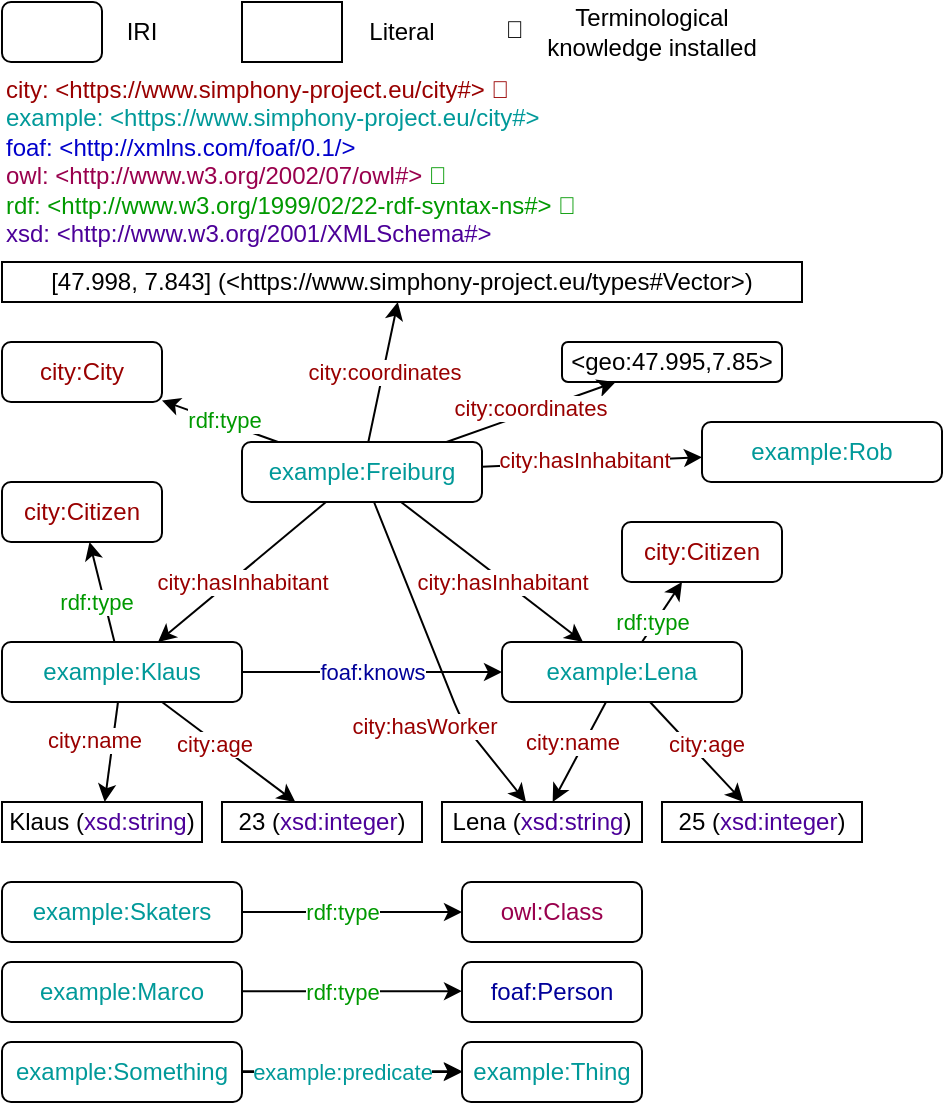 <mxfile version="20.3.0" type="device"><diagram id="OcSXqWj7B0u8RQeyNCZC" name="Seite-1"><mxGraphModel dx="438" dy="744" grid="1" gridSize="10" guides="1" tooltips="1" connect="1" arrows="1" fold="1" page="1" pageScale="1" pageWidth="827" pageHeight="1169" math="0" shadow="0"><root><mxCell id="0"/><mxCell id="1" parent="0"/><mxCell id="ug4lYzkZQGoWlrxd4aVf-2" value="&lt;font color=&quot;#009999&quot;&gt;example:Freiburg&lt;/font&gt;" style="rounded=1;whiteSpace=wrap;html=1;" vertex="1" parent="1"><mxGeometry x="170" y="240" width="120" height="30" as="geometry"/></mxCell><mxCell id="ug4lYzkZQGoWlrxd4aVf-3" value="&lt;font color=&quot;#009999&quot;&gt;example:Klaus&lt;/font&gt;" style="rounded=1;whiteSpace=wrap;html=1;" vertex="1" parent="1"><mxGeometry x="50" y="340" width="120" height="30" as="geometry"/></mxCell><mxCell id="ug4lYzkZQGoWlrxd4aVf-4" value="&lt;font color=&quot;#009999&quot;&gt;example:Lena&lt;/font&gt;" style="rounded=1;whiteSpace=wrap;html=1;" vertex="1" parent="1"><mxGeometry x="300" y="340" width="120" height="30" as="geometry"/></mxCell><mxCell id="ug4lYzkZQGoWlrxd4aVf-6" value="Klaus (&lt;font color=&quot;#4C0099&quot;&gt;xsd:string&lt;/font&gt;)" style="rounded=0;whiteSpace=wrap;html=1;" vertex="1" parent="1"><mxGeometry x="50" y="420" width="100" height="20" as="geometry"/></mxCell><mxCell id="ug4lYzkZQGoWlrxd4aVf-7" value="23 (&lt;font color=&quot;#4C0099&quot;&gt;xsd:integer&lt;/font&gt;)" style="rounded=0;whiteSpace=wrap;html=1;" vertex="1" parent="1"><mxGeometry x="160" y="420" width="100" height="20" as="geometry"/></mxCell><mxCell id="ug4lYzkZQGoWlrxd4aVf-8" value="&lt;font color=&quot;#990000&quot;&gt;city:Citizen&lt;/font&gt;" style="rounded=1;whiteSpace=wrap;html=1;" vertex="1" parent="1"><mxGeometry x="50" y="260" width="80" height="30" as="geometry"/></mxCell><mxCell id="ug4lYzkZQGoWlrxd4aVf-10" value="25 (&lt;font color=&quot;#4C0099&quot;&gt;xsd:integer&lt;/font&gt;)" style="rounded=0;whiteSpace=wrap;html=1;" vertex="1" parent="1"><mxGeometry x="380" y="420" width="100" height="20" as="geometry"/></mxCell><mxCell id="ug4lYzkZQGoWlrxd4aVf-11" value="Lena (&lt;font color=&quot;#4C0099&quot;&gt;xsd:string&lt;/font&gt;)" style="rounded=0;whiteSpace=wrap;html=1;" vertex="1" parent="1"><mxGeometry x="270" y="420" width="100" height="20" as="geometry"/></mxCell><mxCell id="ug4lYzkZQGoWlrxd4aVf-13" value="" style="endArrow=classic;html=1;rounded=0;" edge="1" parent="1" source="ug4lYzkZQGoWlrxd4aVf-3" target="ug4lYzkZQGoWlrxd4aVf-6"><mxGeometry width="50" height="50" relative="1" as="geometry"><mxPoint x="240" y="450" as="sourcePoint"/><mxPoint x="290" y="400" as="targetPoint"/></mxGeometry></mxCell><mxCell id="ug4lYzkZQGoWlrxd4aVf-26" value="city:name" style="edgeLabel;html=1;align=center;verticalAlign=middle;resizable=0;points=[];fontColor=#990000;" vertex="1" connectable="0" parent="ug4lYzkZQGoWlrxd4aVf-13"><mxGeometry x="-0.446" y="4" relative="1" as="geometry"><mxPoint x="-14" y="4" as="offset"/></mxGeometry></mxCell><mxCell id="ug4lYzkZQGoWlrxd4aVf-14" value="" style="endArrow=classic;html=1;rounded=0;" edge="1" parent="1" source="ug4lYzkZQGoWlrxd4aVf-3" target="ug4lYzkZQGoWlrxd4aVf-7"><mxGeometry width="50" height="50" relative="1" as="geometry"><mxPoint x="108.462" y="370" as="sourcePoint"/><mxPoint x="77.692" y="410" as="targetPoint"/></mxGeometry></mxCell><mxCell id="ug4lYzkZQGoWlrxd4aVf-27" value="city:age" style="edgeLabel;html=1;align=center;verticalAlign=middle;resizable=0;points=[];fontColor=#990000;" vertex="1" connectable="0" parent="ug4lYzkZQGoWlrxd4aVf-14"><mxGeometry x="-0.478" y="-3" relative="1" as="geometry"><mxPoint x="10" y="5" as="offset"/></mxGeometry></mxCell><mxCell id="ug4lYzkZQGoWlrxd4aVf-15" value="" style="endArrow=classic;html=1;rounded=0;" edge="1" parent="1" source="ug4lYzkZQGoWlrxd4aVf-4" target="ug4lYzkZQGoWlrxd4aVf-11"><mxGeometry width="50" height="50" relative="1" as="geometry"><mxPoint x="118.462" y="380" as="sourcePoint"/><mxPoint x="87.692" y="420" as="targetPoint"/></mxGeometry></mxCell><mxCell id="ug4lYzkZQGoWlrxd4aVf-29" value="city:name" style="edgeLabel;html=1;align=center;verticalAlign=middle;resizable=0;points=[];fontColor=#990000;" vertex="1" connectable="0" parent="ug4lYzkZQGoWlrxd4aVf-15"><mxGeometry x="-0.483" y="-2" relative="1" as="geometry"><mxPoint x="-9" y="8" as="offset"/></mxGeometry></mxCell><mxCell id="ug4lYzkZQGoWlrxd4aVf-16" value="" style="endArrow=classic;html=1;rounded=0;" edge="1" parent="1" source="ug4lYzkZQGoWlrxd4aVf-4" target="ug4lYzkZQGoWlrxd4aVf-10"><mxGeometry width="50" height="50" relative="1" as="geometry"><mxPoint x="356.364" y="380" as="sourcePoint"/><mxPoint x="329.091" y="410" as="targetPoint"/></mxGeometry></mxCell><mxCell id="ug4lYzkZQGoWlrxd4aVf-30" value="city:age" style="edgeLabel;html=1;align=center;verticalAlign=middle;resizable=0;points=[];fontColor=#990000;" vertex="1" connectable="0" parent="ug4lYzkZQGoWlrxd4aVf-16"><mxGeometry x="0.472" relative="1" as="geometry"><mxPoint x="-7" y="-16" as="offset"/></mxGeometry></mxCell><mxCell id="ug4lYzkZQGoWlrxd4aVf-18" value="" style="endArrow=classic;html=1;rounded=0;" edge="1" parent="1" source="ug4lYzkZQGoWlrxd4aVf-2" target="ug4lYzkZQGoWlrxd4aVf-3"><mxGeometry width="50" height="50" relative="1" as="geometry"><mxPoint x="330" y="480" as="sourcePoint"/><mxPoint x="339.091" y="420" as="targetPoint"/></mxGeometry></mxCell><mxCell id="ug4lYzkZQGoWlrxd4aVf-24" value="city:hasInhabitant" style="edgeLabel;html=1;align=center;verticalAlign=middle;resizable=0;points=[];fontColor=#990000;" vertex="1" connectable="0" parent="ug4lYzkZQGoWlrxd4aVf-18"><mxGeometry x="-0.272" y="-1" relative="1" as="geometry"><mxPoint x="-11" y="15" as="offset"/></mxGeometry></mxCell><mxCell id="ug4lYzkZQGoWlrxd4aVf-20" value="" style="endArrow=classic;html=1;rounded=0;" edge="1" parent="1" source="ug4lYzkZQGoWlrxd4aVf-2" target="ug4lYzkZQGoWlrxd4aVf-4"><mxGeometry width="50" height="50" relative="1" as="geometry"><mxPoint x="376.364" y="400" as="sourcePoint"/><mxPoint x="349.091" y="430" as="targetPoint"/></mxGeometry></mxCell><mxCell id="ug4lYzkZQGoWlrxd4aVf-25" value="city:hasInhabitant" style="edgeLabel;html=1;align=center;verticalAlign=middle;resizable=0;points=[];fontColor=#990000;" vertex="1" connectable="0" parent="ug4lYzkZQGoWlrxd4aVf-20"><mxGeometry x="0.32" y="4" relative="1" as="geometry"><mxPoint x="-12" y="-3" as="offset"/></mxGeometry></mxCell><mxCell id="ug4lYzkZQGoWlrxd4aVf-22" value="foaf:knows" style="endArrow=classic;html=1;rounded=0;fontColor=#000099;" edge="1" parent="1" source="ug4lYzkZQGoWlrxd4aVf-3" target="ug4lYzkZQGoWlrxd4aVf-4"><mxGeometry width="50" height="50" relative="1" as="geometry"><mxPoint x="386.364" y="410" as="sourcePoint"/><mxPoint x="359.091" y="440" as="targetPoint"/></mxGeometry></mxCell><mxCell id="ug4lYzkZQGoWlrxd4aVf-31" value="" style="endArrow=classic;html=1;rounded=0;" edge="1" parent="1" source="ug4lYzkZQGoWlrxd4aVf-3" target="ug4lYzkZQGoWlrxd4aVf-8"><mxGeometry width="50" height="50" relative="1" as="geometry"><mxPoint x="240" y="450" as="sourcePoint"/><mxPoint x="290" y="400" as="targetPoint"/></mxGeometry></mxCell><mxCell id="ug4lYzkZQGoWlrxd4aVf-32" value="rdf:type" style="edgeLabel;html=1;align=center;verticalAlign=middle;resizable=0;points=[];fontColor=#009900;" vertex="1" connectable="0" parent="ug4lYzkZQGoWlrxd4aVf-31"><mxGeometry x="-0.561" y="3" relative="1" as="geometry"><mxPoint x="-4" y="-10" as="offset"/></mxGeometry></mxCell><mxCell id="ug4lYzkZQGoWlrxd4aVf-33" value="&lt;font color=&quot;#990000&quot;&gt;city:Citizen&lt;/font&gt;" style="rounded=1;whiteSpace=wrap;html=1;" vertex="1" parent="1"><mxGeometry x="360" y="280" width="80" height="30" as="geometry"/></mxCell><mxCell id="ug4lYzkZQGoWlrxd4aVf-34" value="" style="endArrow=classic;html=1;rounded=0;" edge="1" parent="1" target="ug4lYzkZQGoWlrxd4aVf-33" source="ug4lYzkZQGoWlrxd4aVf-4"><mxGeometry width="50" height="50" relative="1" as="geometry"><mxPoint x="386.25" y="320" as="sourcePoint"/><mxPoint x="570" y="380" as="targetPoint"/></mxGeometry></mxCell><mxCell id="ug4lYzkZQGoWlrxd4aVf-35" value="rdf:type" style="edgeLabel;html=1;align=center;verticalAlign=middle;resizable=0;points=[];fontColor=#009900;" vertex="1" connectable="0" parent="ug4lYzkZQGoWlrxd4aVf-34"><mxGeometry x="-0.561" y="3" relative="1" as="geometry"><mxPoint x="3" y="-2" as="offset"/></mxGeometry></mxCell><mxCell id="ug4lYzkZQGoWlrxd4aVf-36" value="&lt;font color=&quot;#990000&quot;&gt;city:City&lt;/font&gt;" style="rounded=1;whiteSpace=wrap;html=1;" vertex="1" parent="1"><mxGeometry x="50" y="190" width="80" height="30" as="geometry"/></mxCell><mxCell id="ug4lYzkZQGoWlrxd4aVf-37" value="" style="endArrow=classic;html=1;rounded=0;" edge="1" parent="1" source="ug4lYzkZQGoWlrxd4aVf-2" target="ug4lYzkZQGoWlrxd4aVf-36"><mxGeometry width="50" height="50" relative="1" as="geometry"><mxPoint x="376" y="350" as="sourcePoint"/><mxPoint x="404" y="280" as="targetPoint"/></mxGeometry></mxCell><mxCell id="ug4lYzkZQGoWlrxd4aVf-38" value="rdf:type" style="edgeLabel;html=1;align=center;verticalAlign=middle;resizable=0;points=[];fontColor=#009900;" vertex="1" connectable="0" parent="ug4lYzkZQGoWlrxd4aVf-37"><mxGeometry x="-0.561" y="3" relative="1" as="geometry"><mxPoint x="-14" y="-10" as="offset"/></mxGeometry></mxCell><mxCell id="ug4lYzkZQGoWlrxd4aVf-39" value="[47.998, 7.843] (&amp;lt;https://www.simphony-project.eu/types#Vector&amp;gt;)" style="rounded=0;whiteSpace=wrap;html=1;verticalAlign=middle;" vertex="1" parent="1"><mxGeometry x="50" y="150" width="400" height="20" as="geometry"/></mxCell><mxCell id="ug4lYzkZQGoWlrxd4aVf-40" value="&amp;lt;geo:47.995,7.85&amp;gt;" style="rounded=1;whiteSpace=wrap;html=1;" vertex="1" parent="1"><mxGeometry x="330" y="190" width="110" height="20" as="geometry"/></mxCell><mxCell id="ug4lYzkZQGoWlrxd4aVf-41" value="" style="endArrow=classic;html=1;rounded=0;" edge="1" parent="1" source="ug4lYzkZQGoWlrxd4aVf-2" target="ug4lYzkZQGoWlrxd4aVf-39"><mxGeometry width="50" height="50" relative="1" as="geometry"><mxPoint x="110" y="380" as="sourcePoint"/><mxPoint x="76.667" y="430" as="targetPoint"/></mxGeometry></mxCell><mxCell id="ug4lYzkZQGoWlrxd4aVf-42" value="city:coordinates" style="edgeLabel;html=1;align=center;verticalAlign=middle;resizable=0;points=[];fontColor=#990000;" vertex="1" connectable="0" parent="ug4lYzkZQGoWlrxd4aVf-41"><mxGeometry x="-0.446" y="4" relative="1" as="geometry"><mxPoint x="7" y="-15" as="offset"/></mxGeometry></mxCell><mxCell id="ug4lYzkZQGoWlrxd4aVf-44" value="" style="endArrow=classic;html=1;rounded=0;" edge="1" parent="1" source="ug4lYzkZQGoWlrxd4aVf-2" target="ug4lYzkZQGoWlrxd4aVf-40"><mxGeometry width="50" height="50" relative="1" as="geometry"><mxPoint x="243.158" y="250" as="sourcePoint"/><mxPoint x="257.895" y="180" as="targetPoint"/></mxGeometry></mxCell><mxCell id="ug4lYzkZQGoWlrxd4aVf-45" value="city:coordinates" style="edgeLabel;html=1;align=center;verticalAlign=middle;resizable=0;points=[];fontColor=#990000;" vertex="1" connectable="0" parent="ug4lYzkZQGoWlrxd4aVf-44"><mxGeometry x="-0.446" y="4" relative="1" as="geometry"><mxPoint x="19" y="-5" as="offset"/></mxGeometry></mxCell><mxCell id="ug4lYzkZQGoWlrxd4aVf-46" value="&lt;div&gt;&lt;font color=&quot;#990000&quot;&gt;city: &amp;lt;https://www.simphony-project.eu/city#&amp;gt; 💾&lt;br&gt;&lt;/font&gt;&lt;/div&gt;&lt;div&gt;&lt;div&gt;&lt;font color=&quot;#009999&quot;&gt;example: &amp;lt;https://www.simphony-project.eu/city#&amp;gt;&lt;/font&gt;&lt;/div&gt;&lt;font color=&quot;#990000&quot;&gt;&lt;/font&gt;&lt;/div&gt;&lt;div&gt;&lt;font color=&quot;#0000CC&quot;&gt;foaf: &amp;lt;http://xmlns.com/foaf/0.1/&amp;gt; &lt;br&gt;&lt;/font&gt;&lt;/div&gt;&lt;div&gt;&lt;font color=&quot;#0000CC&quot;&gt;&lt;font color=&quot;#99004D&quot;&gt;owl: &amp;lt;http://www.w3.org/2002/07/owl#&amp;gt;&lt;/font&gt; &lt;/font&gt;&lt;font color=&quot;#009900&quot;&gt;💾&lt;/font&gt;&lt;font color=&quot;#0000CC&quot;&gt;&lt;/font&gt;&lt;/div&gt;&lt;div&gt;&lt;font color=&quot;#009900&quot;&gt;rdf: &amp;lt;http://www.w3.org/1999/02/22-rdf-syntax-ns#&amp;gt; 💾&lt;br&gt;&lt;/font&gt;&lt;/div&gt;&lt;div&gt;&lt;font color=&quot;#4C0099&quot;&gt;xsd: &amp;lt;http://www.w3.org/2001/XMLSchema#&amp;gt;&lt;/font&gt;&lt;/div&gt;" style="text;html=1;strokeColor=none;fillColor=none;align=left;verticalAlign=top;whiteSpace=wrap;rounded=0;" vertex="1" parent="1"><mxGeometry x="50" y="50" width="400" height="80" as="geometry"/></mxCell><mxCell id="ug4lYzkZQGoWlrxd4aVf-47" value="" style="rounded=1;whiteSpace=wrap;html=1;" vertex="1" parent="1"><mxGeometry x="50" y="20" width="50" height="30" as="geometry"/></mxCell><mxCell id="ug4lYzkZQGoWlrxd4aVf-48" value="IRI" style="text;html=1;strokeColor=none;fillColor=none;align=center;verticalAlign=middle;whiteSpace=wrap;rounded=0;" vertex="1" parent="1"><mxGeometry x="110" y="20" width="20" height="30" as="geometry"/></mxCell><mxCell id="ug4lYzkZQGoWlrxd4aVf-49" value="" style="rounded=0;whiteSpace=wrap;html=1;" vertex="1" parent="1"><mxGeometry x="170" y="20" width="50" height="30" as="geometry"/></mxCell><mxCell id="ug4lYzkZQGoWlrxd4aVf-51" value="Literal" style="text;html=1;strokeColor=none;fillColor=none;align=center;verticalAlign=middle;whiteSpace=wrap;rounded=0;" vertex="1" parent="1"><mxGeometry x="230" y="20" width="40" height="30" as="geometry"/></mxCell><mxCell id="ug4lYzkZQGoWlrxd4aVf-52" value="💾 " style="text;whiteSpace=wrap;html=1;fontColor=#000000;" vertex="1" parent="1"><mxGeometry x="300" y="20" width="150" height="30" as="geometry"/></mxCell><mxCell id="ug4lYzkZQGoWlrxd4aVf-53" value="Terminological knowledge installed" style="text;whiteSpace=wrap;html=1;fontColor=#000000;verticalAlign=middle;align=center;" vertex="1" parent="1"><mxGeometry x="320" y="20" width="110" height="30" as="geometry"/></mxCell><mxCell id="ug4lYzkZQGoWlrxd4aVf-59" value="" style="endArrow=classic;html=1;sketch=0;shadow=0;rounded=1;" edge="1" parent="1" source="ug4lYzkZQGoWlrxd4aVf-2" target="ug4lYzkZQGoWlrxd4aVf-11"><mxGeometry width="50" height="50" relative="1" as="geometry"><mxPoint x="222.0" y="280" as="sourcePoint"/><mxPoint x="138" y="350" as="targetPoint"/><Array as="points"><mxPoint x="280" y="380"/></Array></mxGeometry></mxCell><mxCell id="ug4lYzkZQGoWlrxd4aVf-60" value="city:hasWorker" style="edgeLabel;html=1;align=center;verticalAlign=middle;resizable=0;points=[];fontColor=#990000;" vertex="1" connectable="0" parent="ug4lYzkZQGoWlrxd4aVf-59"><mxGeometry x="-0.272" y="-1" relative="1" as="geometry"><mxPoint x="3" y="54" as="offset"/></mxGeometry></mxCell><mxCell id="ug4lYzkZQGoWlrxd4aVf-61" value="&lt;font color=&quot;#009999&quot;&gt;example:Rob&lt;/font&gt;" style="rounded=1;whiteSpace=wrap;html=1;" vertex="1" parent="1"><mxGeometry x="400" y="230" width="120" height="30" as="geometry"/></mxCell><mxCell id="ug4lYzkZQGoWlrxd4aVf-62" value="" style="endArrow=classic;html=1;rounded=0;" edge="1" parent="1" source="ug4lYzkZQGoWlrxd4aVf-2" target="ug4lYzkZQGoWlrxd4aVf-61"><mxGeometry width="50" height="50" relative="1" as="geometry"><mxPoint x="259.5" y="280" as="sourcePoint"/><mxPoint x="350.5" y="350" as="targetPoint"/></mxGeometry></mxCell><mxCell id="ug4lYzkZQGoWlrxd4aVf-63" value="city:hasInhabitant" style="edgeLabel;html=1;align=center;verticalAlign=middle;resizable=0;points=[];fontColor=#990000;" vertex="1" connectable="0" parent="ug4lYzkZQGoWlrxd4aVf-62"><mxGeometry x="0.32" y="4" relative="1" as="geometry"><mxPoint x="-22" y="4" as="offset"/></mxGeometry></mxCell><mxCell id="ug4lYzkZQGoWlrxd4aVf-64" value="&lt;font color=&quot;#009999&quot;&gt;example:Skaters&lt;/font&gt;" style="rounded=1;whiteSpace=wrap;html=1;" vertex="1" parent="1"><mxGeometry x="50" y="460" width="120" height="30" as="geometry"/></mxCell><mxCell id="ug4lYzkZQGoWlrxd4aVf-66" value="&lt;font color=&quot;#99004D&quot;&gt;owl:Class&lt;/font&gt;" style="rounded=1;whiteSpace=wrap;html=1;" vertex="1" parent="1"><mxGeometry x="280" y="460" width="90" height="30" as="geometry"/></mxCell><mxCell id="ug4lYzkZQGoWlrxd4aVf-67" value="" style="endArrow=classic;html=1;rounded=0;" edge="1" parent="1" source="ug4lYzkZQGoWlrxd4aVf-64" target="ug4lYzkZQGoWlrxd4aVf-66"><mxGeometry width="50" height="50" relative="1" as="geometry"><mxPoint x="140" y="380" as="sourcePoint"/><mxPoint x="206.667" y="430" as="targetPoint"/></mxGeometry></mxCell><mxCell id="ug4lYzkZQGoWlrxd4aVf-68" value="rdf:type" style="edgeLabel;html=1;align=center;verticalAlign=middle;resizable=0;points=[];fontColor=#009900;" vertex="1" connectable="0" parent="ug4lYzkZQGoWlrxd4aVf-67"><mxGeometry x="-0.478" y="-3" relative="1" as="geometry"><mxPoint x="21" y="-3" as="offset"/></mxGeometry></mxCell><mxCell id="ug4lYzkZQGoWlrxd4aVf-69" value="&lt;font color=&quot;#009999&quot;&gt;example:Marco&lt;/font&gt;" style="rounded=1;whiteSpace=wrap;html=1;" vertex="1" parent="1"><mxGeometry x="50" y="500" width="120" height="30" as="geometry"/></mxCell><mxCell id="ug4lYzkZQGoWlrxd4aVf-71" value="" style="endArrow=classic;html=1;rounded=0;" edge="1" parent="1"><mxGeometry width="50" height="50" relative="1" as="geometry"><mxPoint x="170" y="514.58" as="sourcePoint"/><mxPoint x="280" y="514.58" as="targetPoint"/></mxGeometry></mxCell><mxCell id="ug4lYzkZQGoWlrxd4aVf-72" value="rdf:type" style="edgeLabel;html=1;align=center;verticalAlign=middle;resizable=0;points=[];fontColor=#009900;" vertex="1" connectable="0" parent="ug4lYzkZQGoWlrxd4aVf-71"><mxGeometry x="-0.478" y="-3" relative="1" as="geometry"><mxPoint x="21" y="-3" as="offset"/></mxGeometry></mxCell><mxCell id="ug4lYzkZQGoWlrxd4aVf-73" value="&lt;font color=&quot;#000099&quot;&gt;foaf:Person&lt;/font&gt;" style="rounded=1;whiteSpace=wrap;html=1;" vertex="1" parent="1"><mxGeometry x="280" y="500" width="90" height="30" as="geometry"/></mxCell><mxCell id="ug4lYzkZQGoWlrxd4aVf-78" value="" style="edgeStyle=orthogonalEdgeStyle;rounded=1;sketch=0;orthogonalLoop=1;jettySize=auto;html=1;shadow=0;fontColor=#4C0099;" edge="1" parent="1" source="ug4lYzkZQGoWlrxd4aVf-74" target="ug4lYzkZQGoWlrxd4aVf-77"><mxGeometry relative="1" as="geometry"/></mxCell><mxCell id="ug4lYzkZQGoWlrxd4aVf-74" value="&lt;font color=&quot;#009999&quot;&gt;example:Something&lt;/font&gt;" style="rounded=1;whiteSpace=wrap;html=1;" vertex="1" parent="1"><mxGeometry x="50" y="540" width="120" height="30" as="geometry"/></mxCell><mxCell id="ug4lYzkZQGoWlrxd4aVf-75" value="" style="endArrow=classic;html=1;rounded=0;" edge="1" parent="1"><mxGeometry width="50" height="50" relative="1" as="geometry"><mxPoint x="170" y="554.58" as="sourcePoint"/><mxPoint x="280" y="554.58" as="targetPoint"/></mxGeometry></mxCell><mxCell id="ug4lYzkZQGoWlrxd4aVf-76" value="&lt;font color=&quot;#009999&quot;&gt;example:predicate&lt;/font&gt;" style="edgeLabel;html=1;align=center;verticalAlign=middle;resizable=0;points=[];fontColor=#009900;" vertex="1" connectable="0" parent="ug4lYzkZQGoWlrxd4aVf-75"><mxGeometry x="-0.478" y="-3" relative="1" as="geometry"><mxPoint x="21" y="-3" as="offset"/></mxGeometry></mxCell><mxCell id="ug4lYzkZQGoWlrxd4aVf-77" value="&lt;font color=&quot;#009999&quot;&gt;example:Thing&lt;/font&gt;" style="rounded=1;whiteSpace=wrap;html=1;" vertex="1" parent="1"><mxGeometry x="280" y="540" width="90" height="30" as="geometry"/></mxCell></root></mxGraphModel></diagram></mxfile>
